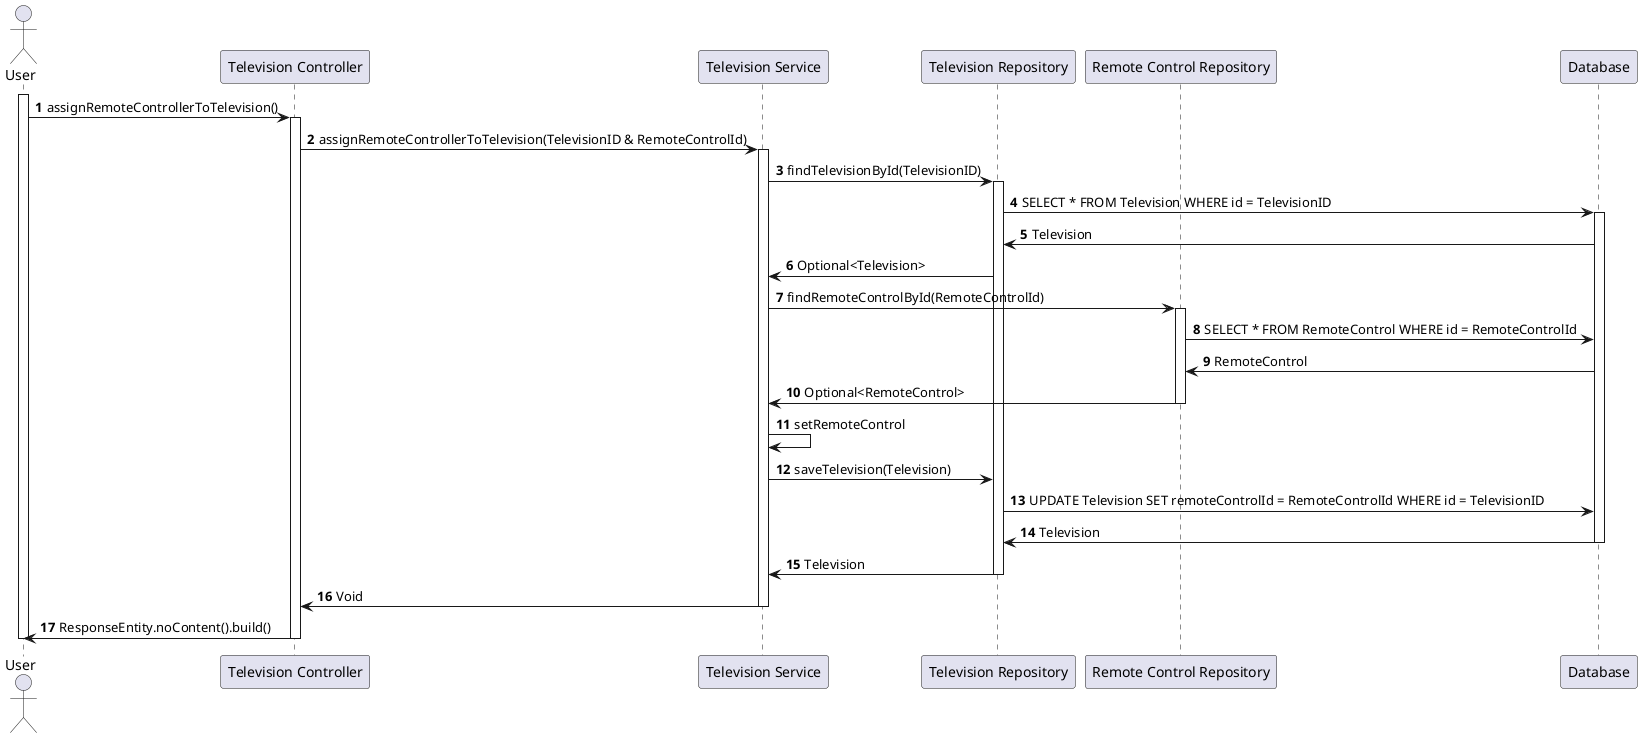 @startuml
'https://plantuml.com/sequence-diagram

autonumber
Actor "User" as user
participant "Television Controller" as controller
participant "Television Service" as service
participant "Television Repository" as repository
participant "Remote Control Repository" as remoteRepository
participant "Database" as database

activate user
user -> controller: assignRemoteControllerToTelevision()
activate controller
controller -> service: assignRemoteControllerToTelevision(TelevisionID & RemoteControlId)
activate service
service -> repository: findTelevisionById(TelevisionID)
activate repository
repository -> database: SELECT * FROM Television WHERE id = TelevisionID
activate database
database -> repository: Television
repository -> service: Optional<Television>
service -> remoteRepository: findRemoteControlById(RemoteControlId)
activate remoteRepository
remoteRepository -> database: SELECT * FROM RemoteControl WHERE id = RemoteControlId
database -> remoteRepository: RemoteControl
remoteRepository -> service: Optional<RemoteControl>
deactivate remoteRepository
service -> service: setRemoteControl
service -> repository: saveTelevision(Television)
repository -> database: UPDATE Television SET remoteControlId = RemoteControlId WHERE id = TelevisionID
database -> repository: Television
deactivate database
repository -> service: Television
deactivate repository
service -> controller: Void
deactivate service
controller -> user: ResponseEntity.noContent().build()
deactivate controller
deactivate user

@enduml
